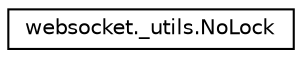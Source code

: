digraph "Graphical Class Hierarchy"
{
 // LATEX_PDF_SIZE
  edge [fontname="Helvetica",fontsize="10",labelfontname="Helvetica",labelfontsize="10"];
  node [fontname="Helvetica",fontsize="10",shape=record];
  rankdir="LR";
  Node0 [label="websocket._utils.NoLock",height=0.2,width=0.4,color="black", fillcolor="white", style="filled",URL="$classwebsocket_1_1__utils_1_1NoLock.html",tooltip=" "];
}
